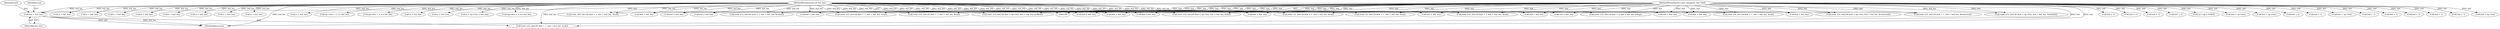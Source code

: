 digraph "0_radare2_bd276ef2fd8ac3401e65be7c126a43175ccfbcd7@pointer" {
"1000734" [label="(Call,buf + buf_len)"];
"1000102" [label="(MethodParameterIn,const unsigned char *buf)"];
"1000103" [label="(MethodParameterIn,int buf_len)"];
"1000736" [label="(Identifier,buf_len)"];
"1000940" [label="(Call,n < buf_len)"];
"1000843" [label="(Call,op->len + n <= buf_len)"];
"1000533" [label="(Call,read_u32_leb128 (buf + op->len, buf + buf_len, &def))"];
"1000455" [label="(Call,buf + buf_len)"];
"1000730" [label="(Call,read_u32_leb128 (buf + 1, buf + buf_len, &val))"];
"1000826" [label="(Call,read_u32_leb128 (buf + op->len, buf + buf_len, &offset))"];
"1000745" [label="(Call,n < buf_len)"];
"1001048" [label="(Call,n < buf_len)"];
"1000399" [label="(Call,read_u32_leb128 (buf + 1, buf + buf_len, &val))"];
"1000414" [label="(Call,n < buf_len)"];
"1000959" [label="(Call,read_i64_leb128 (buf + 1, buf + buf_len, &val))"];
"1000466" [label="(Call,n < buf_len)"];
"1001033" [label="(Call,read_u64_leb128 (buf + 1, buf + buf_len, &val))"];
"1000879" [label="(Call,buf + 1)"];
"1000661" [label="(Call,n < buf_len)"];
"1000893" [label="(Call,n < buf_len)"];
"1000103" [label="(MethodParameterIn,int buf_len)"];
"1000678" [label="(Call,buf + buf_len)"];
"1000647" [label="(Call,buf + 1)"];
"1000689" [label="(Call,op->len + n <= buf_len)"];
"1000993" [label="(Call,read_u32_leb128 (buf + 1, buf + buf_len, &val))"];
"1000925" [label="(Call,read_i32_leb128 (buf + 1, buf + buf_len, &val))"];
"1000882" [label="(Call,buf + buf_len)"];
"1000734" [label="(Call,buf + buf_len)"];
"1000508" [label="(Call,buf + buf_len)"];
"1000804" [label="(Call,buf + buf_len)"];
"1001034" [label="(Call,buf + 1)"];
"1001037" [label="(Call,buf + buf_len)"];
"1000672" [label="(Call,read_u32_leb128 (buf + op->len, buf + buf_len, &reserved))"];
"1000731" [label="(Call,buf + 1)"];
"1000502" [label="(Call,read_u32_leb128 (buf + op->len, buf + buf_len, &table[i]))"];
"1000110" [label="(Call,op->op = buf[0])"];
"1000534" [label="(Call,buf + op->len)"];
"1000827" [label="(Call,buf + op->len)"];
"1000646" [label="(Call,read_u32_leb128 (buf + 1, buf + buf_len, &val))"];
"1000963" [label="(Call,buf + buf_len)"];
"1000960" [label="(Call,buf + 1)"];
"1000307" [label="(Call,n < buf_len)"];
"1000832" [label="(Call,buf + buf_len)"];
"1000801" [label="(Call,buf + 1)"];
"1000815" [label="(Call,n < buf_len)"];
"1000296" [label="(Call,buf + buf_len)"];
"1000451" [label="(Call,read_u32_leb128 (buf + 1, buf + buf_len, &count))"];
"1000673" [label="(Call,buf + op->len)"];
"1000926" [label="(Call,buf + 1)"];
"1000517" [label="(Call,op->len + n <= buf_len)"];
"1001086" [label="(MethodReturn,int)"];
"1000997" [label="(Call,buf + buf_len)"];
"1000650" [label="(Call,buf + buf_len)"];
"1000994" [label="(Call,buf + 1)"];
"1000400" [label="(Call,buf + 1)"];
"1000735" [label="(Identifier,buf)"];
"1000292" [label="(Call,read_i32_leb128 (buf + 1, buf + buf_len, &val))"];
"1000452" [label="(Call,buf + 1)"];
"1000102" [label="(MethodParameterIn,const unsigned char *buf)"];
"1000293" [label="(Call,buf + 1)"];
"1000550" [label="(Call,n + op->len < buf_len)"];
"1000929" [label="(Call,buf + buf_len)"];
"1000503" [label="(Call,buf + op->len)"];
"1000800" [label="(Call,read_u32_leb128 (buf + 1, buf + buf_len, &flag))"];
"1000403" [label="(Call,buf + buf_len)"];
"1000974" [label="(Call,n < buf_len)"];
"1001008" [label="(Call,n < buf_len)"];
"1000738" [label="(Identifier,val)"];
"1000878" [label="(Call,read_u32_leb128 (buf + 1, buf + buf_len, &reserved))"];
"1000539" [label="(Call,buf + buf_len)"];
"1000734" -> "1000730"  [label="AST: "];
"1000734" -> "1000736"  [label="CFG: "];
"1000735" -> "1000734"  [label="AST: "];
"1000736" -> "1000734"  [label="AST: "];
"1000738" -> "1000734"  [label="CFG: "];
"1000734" -> "1001086"  [label="DDG: buf"];
"1000734" -> "1001086"  [label="DDG: buf_len"];
"1000102" -> "1000734"  [label="DDG: buf"];
"1000103" -> "1000734"  [label="DDG: buf_len"];
"1000102" -> "1000100"  [label="AST: "];
"1000102" -> "1001086"  [label="DDG: buf"];
"1000102" -> "1000110"  [label="DDG: buf"];
"1000102" -> "1000292"  [label="DDG: buf"];
"1000102" -> "1000293"  [label="DDG: buf"];
"1000102" -> "1000296"  [label="DDG: buf"];
"1000102" -> "1000399"  [label="DDG: buf"];
"1000102" -> "1000400"  [label="DDG: buf"];
"1000102" -> "1000403"  [label="DDG: buf"];
"1000102" -> "1000451"  [label="DDG: buf"];
"1000102" -> "1000452"  [label="DDG: buf"];
"1000102" -> "1000455"  [label="DDG: buf"];
"1000102" -> "1000502"  [label="DDG: buf"];
"1000102" -> "1000503"  [label="DDG: buf"];
"1000102" -> "1000508"  [label="DDG: buf"];
"1000102" -> "1000533"  [label="DDG: buf"];
"1000102" -> "1000534"  [label="DDG: buf"];
"1000102" -> "1000539"  [label="DDG: buf"];
"1000102" -> "1000646"  [label="DDG: buf"];
"1000102" -> "1000647"  [label="DDG: buf"];
"1000102" -> "1000650"  [label="DDG: buf"];
"1000102" -> "1000672"  [label="DDG: buf"];
"1000102" -> "1000673"  [label="DDG: buf"];
"1000102" -> "1000678"  [label="DDG: buf"];
"1000102" -> "1000730"  [label="DDG: buf"];
"1000102" -> "1000731"  [label="DDG: buf"];
"1000102" -> "1000800"  [label="DDG: buf"];
"1000102" -> "1000801"  [label="DDG: buf"];
"1000102" -> "1000804"  [label="DDG: buf"];
"1000102" -> "1000826"  [label="DDG: buf"];
"1000102" -> "1000827"  [label="DDG: buf"];
"1000102" -> "1000832"  [label="DDG: buf"];
"1000102" -> "1000878"  [label="DDG: buf"];
"1000102" -> "1000879"  [label="DDG: buf"];
"1000102" -> "1000882"  [label="DDG: buf"];
"1000102" -> "1000925"  [label="DDG: buf"];
"1000102" -> "1000926"  [label="DDG: buf"];
"1000102" -> "1000929"  [label="DDG: buf"];
"1000102" -> "1000959"  [label="DDG: buf"];
"1000102" -> "1000960"  [label="DDG: buf"];
"1000102" -> "1000963"  [label="DDG: buf"];
"1000102" -> "1000993"  [label="DDG: buf"];
"1000102" -> "1000994"  [label="DDG: buf"];
"1000102" -> "1000997"  [label="DDG: buf"];
"1000102" -> "1001033"  [label="DDG: buf"];
"1000102" -> "1001034"  [label="DDG: buf"];
"1000102" -> "1001037"  [label="DDG: buf"];
"1000103" -> "1000100"  [label="AST: "];
"1000103" -> "1001086"  [label="DDG: buf_len"];
"1000103" -> "1000292"  [label="DDG: buf_len"];
"1000103" -> "1000296"  [label="DDG: buf_len"];
"1000103" -> "1000307"  [label="DDG: buf_len"];
"1000103" -> "1000399"  [label="DDG: buf_len"];
"1000103" -> "1000403"  [label="DDG: buf_len"];
"1000103" -> "1000414"  [label="DDG: buf_len"];
"1000103" -> "1000451"  [label="DDG: buf_len"];
"1000103" -> "1000455"  [label="DDG: buf_len"];
"1000103" -> "1000466"  [label="DDG: buf_len"];
"1000103" -> "1000502"  [label="DDG: buf_len"];
"1000103" -> "1000508"  [label="DDG: buf_len"];
"1000103" -> "1000517"  [label="DDG: buf_len"];
"1000103" -> "1000533"  [label="DDG: buf_len"];
"1000103" -> "1000539"  [label="DDG: buf_len"];
"1000103" -> "1000550"  [label="DDG: buf_len"];
"1000103" -> "1000646"  [label="DDG: buf_len"];
"1000103" -> "1000650"  [label="DDG: buf_len"];
"1000103" -> "1000661"  [label="DDG: buf_len"];
"1000103" -> "1000672"  [label="DDG: buf_len"];
"1000103" -> "1000678"  [label="DDG: buf_len"];
"1000103" -> "1000689"  [label="DDG: buf_len"];
"1000103" -> "1000730"  [label="DDG: buf_len"];
"1000103" -> "1000745"  [label="DDG: buf_len"];
"1000103" -> "1000800"  [label="DDG: buf_len"];
"1000103" -> "1000804"  [label="DDG: buf_len"];
"1000103" -> "1000815"  [label="DDG: buf_len"];
"1000103" -> "1000826"  [label="DDG: buf_len"];
"1000103" -> "1000832"  [label="DDG: buf_len"];
"1000103" -> "1000843"  [label="DDG: buf_len"];
"1000103" -> "1000878"  [label="DDG: buf_len"];
"1000103" -> "1000882"  [label="DDG: buf_len"];
"1000103" -> "1000893"  [label="DDG: buf_len"];
"1000103" -> "1000925"  [label="DDG: buf_len"];
"1000103" -> "1000929"  [label="DDG: buf_len"];
"1000103" -> "1000940"  [label="DDG: buf_len"];
"1000103" -> "1000959"  [label="DDG: buf_len"];
"1000103" -> "1000963"  [label="DDG: buf_len"];
"1000103" -> "1000974"  [label="DDG: buf_len"];
"1000103" -> "1000993"  [label="DDG: buf_len"];
"1000103" -> "1000997"  [label="DDG: buf_len"];
"1000103" -> "1001008"  [label="DDG: buf_len"];
"1000103" -> "1001033"  [label="DDG: buf_len"];
"1000103" -> "1001037"  [label="DDG: buf_len"];
"1000103" -> "1001048"  [label="DDG: buf_len"];
}

